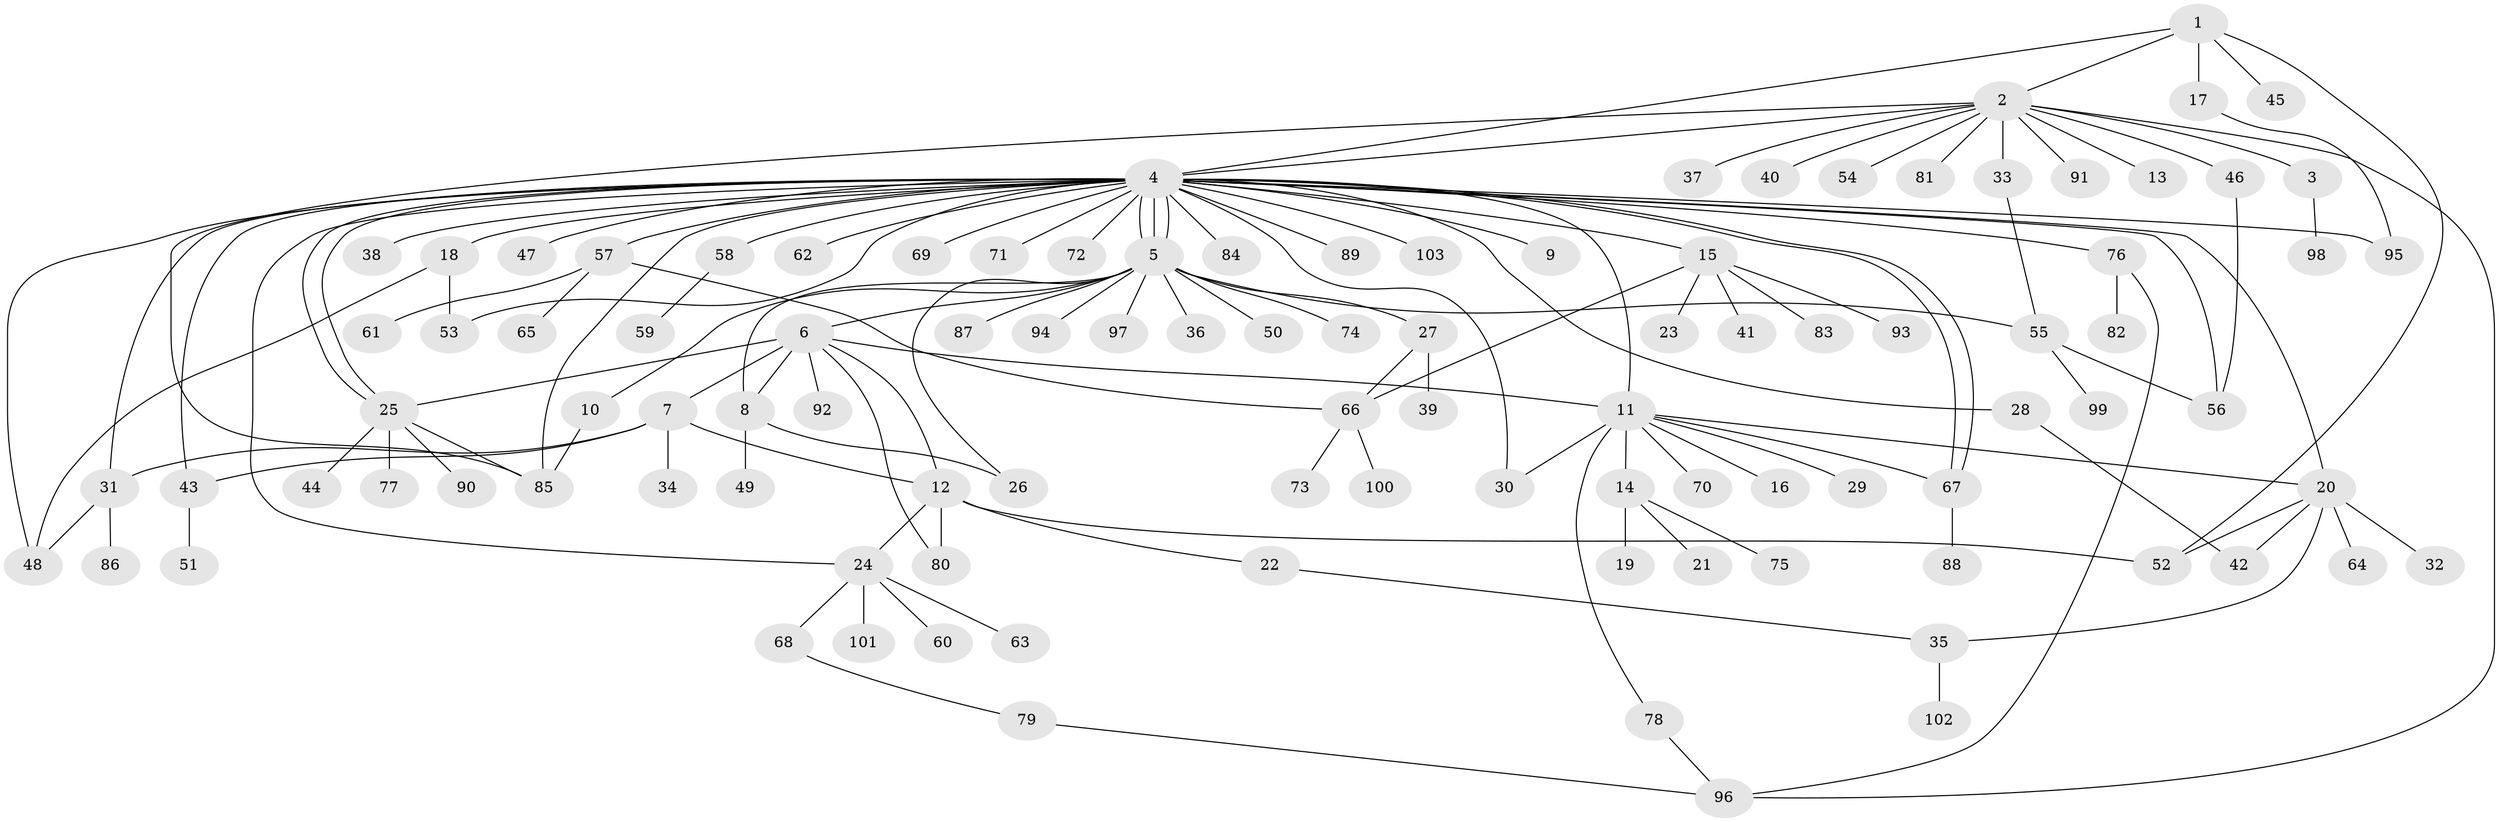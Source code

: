 // Generated by graph-tools (version 1.1) at 2025/26/03/09/25 03:26:09]
// undirected, 103 vertices, 138 edges
graph export_dot {
graph [start="1"]
  node [color=gray90,style=filled];
  1;
  2;
  3;
  4;
  5;
  6;
  7;
  8;
  9;
  10;
  11;
  12;
  13;
  14;
  15;
  16;
  17;
  18;
  19;
  20;
  21;
  22;
  23;
  24;
  25;
  26;
  27;
  28;
  29;
  30;
  31;
  32;
  33;
  34;
  35;
  36;
  37;
  38;
  39;
  40;
  41;
  42;
  43;
  44;
  45;
  46;
  47;
  48;
  49;
  50;
  51;
  52;
  53;
  54;
  55;
  56;
  57;
  58;
  59;
  60;
  61;
  62;
  63;
  64;
  65;
  66;
  67;
  68;
  69;
  70;
  71;
  72;
  73;
  74;
  75;
  76;
  77;
  78;
  79;
  80;
  81;
  82;
  83;
  84;
  85;
  86;
  87;
  88;
  89;
  90;
  91;
  92;
  93;
  94;
  95;
  96;
  97;
  98;
  99;
  100;
  101;
  102;
  103;
  1 -- 2;
  1 -- 4;
  1 -- 17;
  1 -- 45;
  1 -- 52;
  2 -- 3;
  2 -- 4;
  2 -- 13;
  2 -- 33;
  2 -- 37;
  2 -- 40;
  2 -- 46;
  2 -- 54;
  2 -- 81;
  2 -- 85;
  2 -- 91;
  2 -- 96;
  3 -- 98;
  4 -- 5;
  4 -- 5;
  4 -- 5;
  4 -- 9;
  4 -- 11;
  4 -- 15;
  4 -- 18;
  4 -- 20;
  4 -- 24;
  4 -- 25;
  4 -- 25;
  4 -- 28;
  4 -- 30;
  4 -- 31;
  4 -- 38;
  4 -- 43;
  4 -- 47;
  4 -- 48;
  4 -- 53;
  4 -- 56;
  4 -- 57;
  4 -- 58;
  4 -- 62;
  4 -- 67;
  4 -- 67;
  4 -- 69;
  4 -- 71;
  4 -- 72;
  4 -- 76;
  4 -- 84;
  4 -- 85;
  4 -- 89;
  4 -- 95;
  4 -- 103;
  5 -- 6;
  5 -- 8;
  5 -- 10;
  5 -- 26;
  5 -- 27;
  5 -- 36;
  5 -- 50;
  5 -- 55;
  5 -- 74;
  5 -- 87;
  5 -- 94;
  5 -- 97;
  6 -- 7;
  6 -- 8;
  6 -- 11;
  6 -- 12;
  6 -- 25;
  6 -- 80;
  6 -- 92;
  7 -- 12;
  7 -- 31;
  7 -- 34;
  7 -- 43;
  8 -- 26;
  8 -- 49;
  10 -- 85;
  11 -- 14;
  11 -- 16;
  11 -- 20;
  11 -- 29;
  11 -- 30;
  11 -- 67;
  11 -- 70;
  11 -- 78;
  12 -- 22;
  12 -- 24;
  12 -- 52;
  12 -- 80;
  14 -- 19;
  14 -- 21;
  14 -- 75;
  15 -- 23;
  15 -- 41;
  15 -- 66;
  15 -- 83;
  15 -- 93;
  17 -- 95;
  18 -- 48;
  18 -- 53;
  20 -- 32;
  20 -- 35;
  20 -- 42;
  20 -- 52;
  20 -- 64;
  22 -- 35;
  24 -- 60;
  24 -- 63;
  24 -- 68;
  24 -- 101;
  25 -- 44;
  25 -- 77;
  25 -- 85;
  25 -- 90;
  27 -- 39;
  27 -- 66;
  28 -- 42;
  31 -- 48;
  31 -- 86;
  33 -- 55;
  35 -- 102;
  43 -- 51;
  46 -- 56;
  55 -- 56;
  55 -- 99;
  57 -- 61;
  57 -- 65;
  57 -- 66;
  58 -- 59;
  66 -- 73;
  66 -- 100;
  67 -- 88;
  68 -- 79;
  76 -- 82;
  76 -- 96;
  78 -- 96;
  79 -- 96;
}
